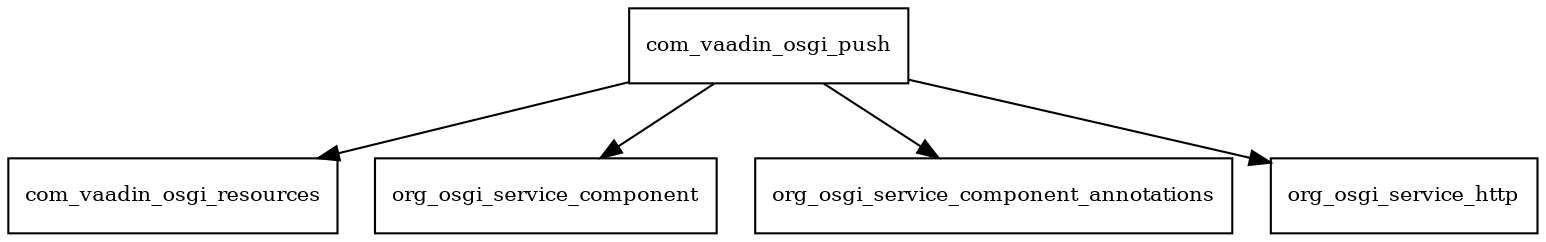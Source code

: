 digraph vaadin_push_8_1_2_package_dependencies {
  node [shape = box, fontsize=10.0];
  com_vaadin_osgi_push -> com_vaadin_osgi_resources;
  com_vaadin_osgi_push -> org_osgi_service_component;
  com_vaadin_osgi_push -> org_osgi_service_component_annotations;
  com_vaadin_osgi_push -> org_osgi_service_http;
}
